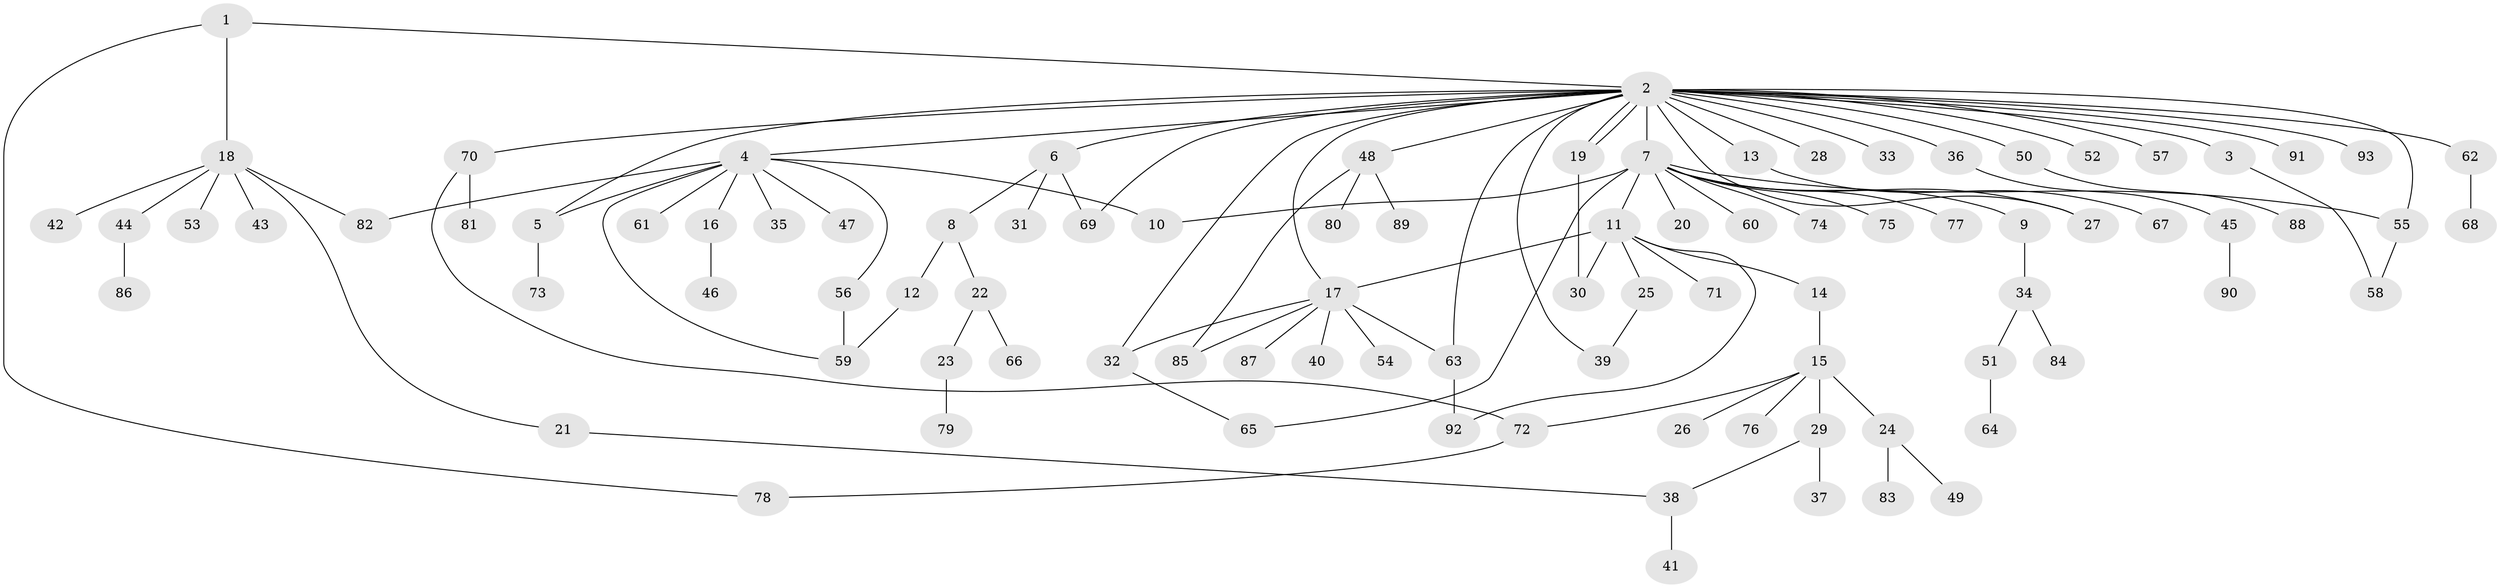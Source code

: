 // coarse degree distribution, {18: 0.021739130434782608, 9: 0.021739130434782608, 2: 0.15217391304347827, 1: 0.6739130434782609, 10: 0.021739130434782608, 3: 0.021739130434782608, 5: 0.021739130434782608, 6: 0.06521739130434782}
// Generated by graph-tools (version 1.1) at 2025/50/03/04/25 21:50:11]
// undirected, 93 vertices, 113 edges
graph export_dot {
graph [start="1"]
  node [color=gray90,style=filled];
  1;
  2;
  3;
  4;
  5;
  6;
  7;
  8;
  9;
  10;
  11;
  12;
  13;
  14;
  15;
  16;
  17;
  18;
  19;
  20;
  21;
  22;
  23;
  24;
  25;
  26;
  27;
  28;
  29;
  30;
  31;
  32;
  33;
  34;
  35;
  36;
  37;
  38;
  39;
  40;
  41;
  42;
  43;
  44;
  45;
  46;
  47;
  48;
  49;
  50;
  51;
  52;
  53;
  54;
  55;
  56;
  57;
  58;
  59;
  60;
  61;
  62;
  63;
  64;
  65;
  66;
  67;
  68;
  69;
  70;
  71;
  72;
  73;
  74;
  75;
  76;
  77;
  78;
  79;
  80;
  81;
  82;
  83;
  84;
  85;
  86;
  87;
  88;
  89;
  90;
  91;
  92;
  93;
  1 -- 2;
  1 -- 18;
  1 -- 78;
  2 -- 3;
  2 -- 4;
  2 -- 5;
  2 -- 6;
  2 -- 7;
  2 -- 13;
  2 -- 17;
  2 -- 19;
  2 -- 19;
  2 -- 27;
  2 -- 28;
  2 -- 32;
  2 -- 33;
  2 -- 36;
  2 -- 39;
  2 -- 48;
  2 -- 50;
  2 -- 52;
  2 -- 55;
  2 -- 57;
  2 -- 62;
  2 -- 63;
  2 -- 69;
  2 -- 70;
  2 -- 91;
  2 -- 93;
  3 -- 58;
  4 -- 5;
  4 -- 10;
  4 -- 16;
  4 -- 35;
  4 -- 47;
  4 -- 56;
  4 -- 59;
  4 -- 61;
  4 -- 82;
  5 -- 73;
  6 -- 8;
  6 -- 31;
  6 -- 69;
  7 -- 9;
  7 -- 10;
  7 -- 11;
  7 -- 20;
  7 -- 27;
  7 -- 55;
  7 -- 60;
  7 -- 65;
  7 -- 74;
  7 -- 75;
  7 -- 77;
  8 -- 12;
  8 -- 22;
  9 -- 34;
  11 -- 14;
  11 -- 17;
  11 -- 25;
  11 -- 30;
  11 -- 71;
  11 -- 92;
  12 -- 59;
  13 -- 67;
  14 -- 15;
  15 -- 24;
  15 -- 26;
  15 -- 29;
  15 -- 72;
  15 -- 76;
  16 -- 46;
  17 -- 32;
  17 -- 40;
  17 -- 54;
  17 -- 63;
  17 -- 85;
  17 -- 87;
  18 -- 21;
  18 -- 42;
  18 -- 43;
  18 -- 44;
  18 -- 53;
  18 -- 82;
  19 -- 30;
  21 -- 38;
  22 -- 23;
  22 -- 66;
  23 -- 79;
  24 -- 49;
  24 -- 83;
  25 -- 39;
  29 -- 37;
  29 -- 38;
  32 -- 65;
  34 -- 51;
  34 -- 84;
  36 -- 45;
  38 -- 41;
  44 -- 86;
  45 -- 90;
  48 -- 80;
  48 -- 85;
  48 -- 89;
  50 -- 88;
  51 -- 64;
  55 -- 58;
  56 -- 59;
  62 -- 68;
  63 -- 92;
  70 -- 72;
  70 -- 81;
  72 -- 78;
}
